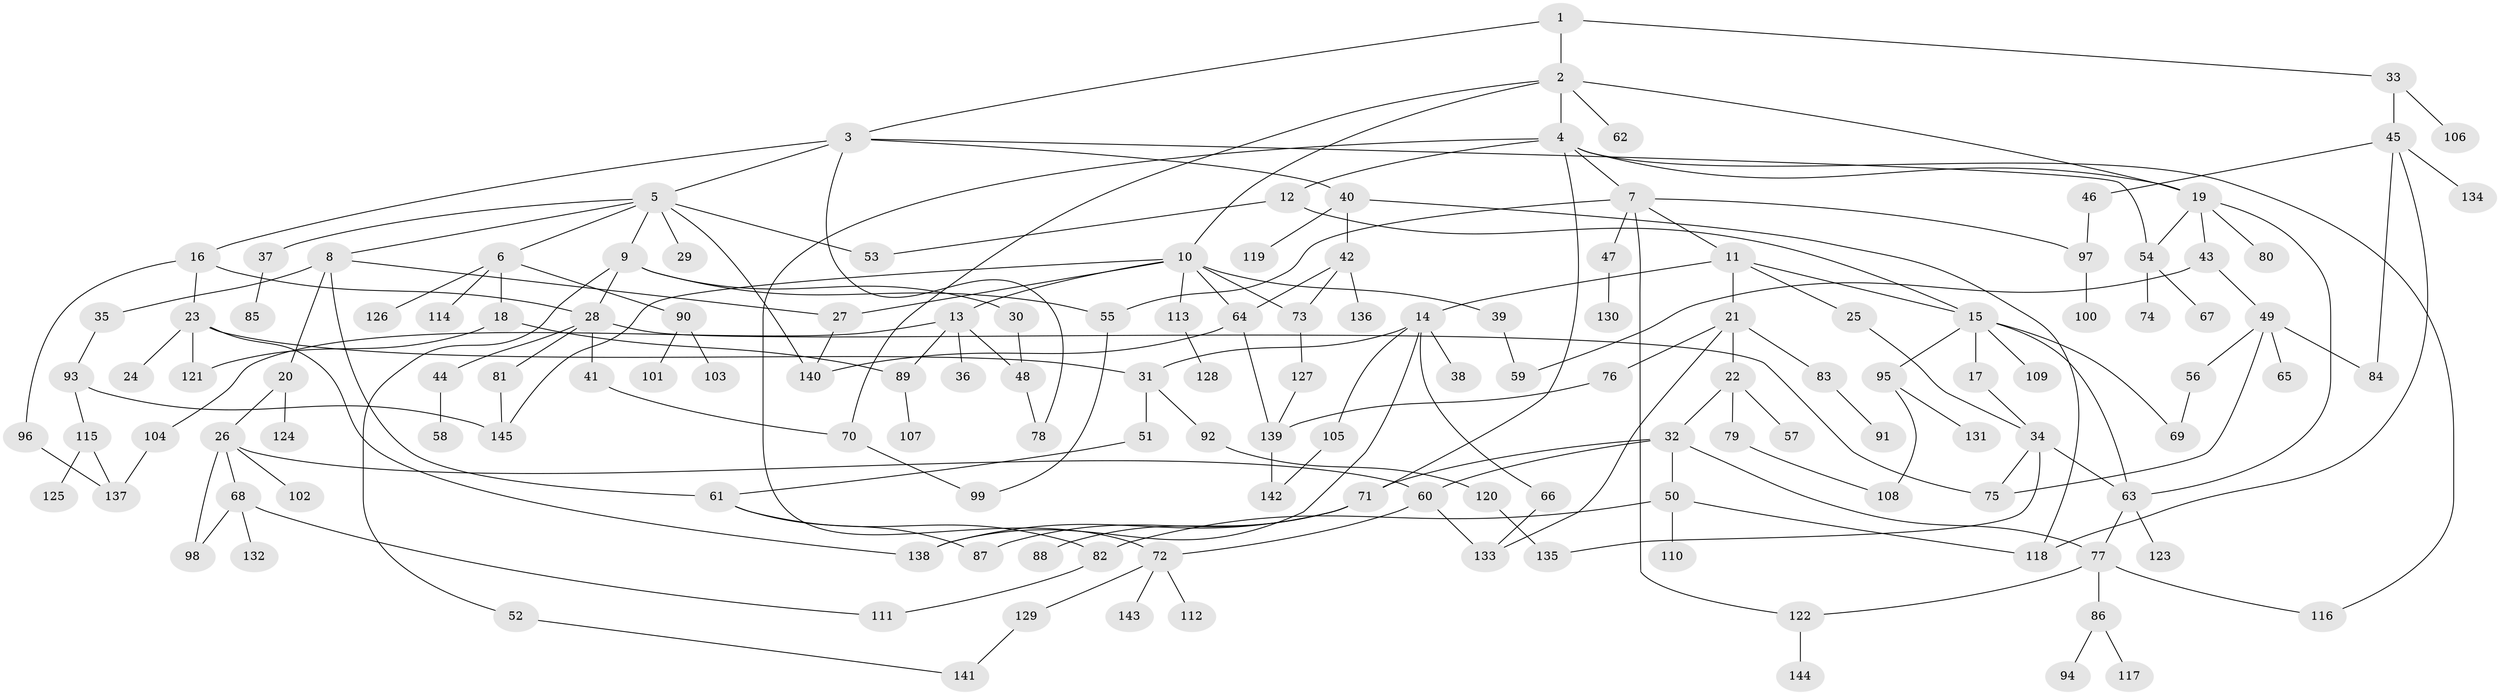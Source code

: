 // Generated by graph-tools (version 1.1) at 2025/01/03/09/25 03:01:09]
// undirected, 145 vertices, 198 edges
graph export_dot {
graph [start="1"]
  node [color=gray90,style=filled];
  1;
  2;
  3;
  4;
  5;
  6;
  7;
  8;
  9;
  10;
  11;
  12;
  13;
  14;
  15;
  16;
  17;
  18;
  19;
  20;
  21;
  22;
  23;
  24;
  25;
  26;
  27;
  28;
  29;
  30;
  31;
  32;
  33;
  34;
  35;
  36;
  37;
  38;
  39;
  40;
  41;
  42;
  43;
  44;
  45;
  46;
  47;
  48;
  49;
  50;
  51;
  52;
  53;
  54;
  55;
  56;
  57;
  58;
  59;
  60;
  61;
  62;
  63;
  64;
  65;
  66;
  67;
  68;
  69;
  70;
  71;
  72;
  73;
  74;
  75;
  76;
  77;
  78;
  79;
  80;
  81;
  82;
  83;
  84;
  85;
  86;
  87;
  88;
  89;
  90;
  91;
  92;
  93;
  94;
  95;
  96;
  97;
  98;
  99;
  100;
  101;
  102;
  103;
  104;
  105;
  106;
  107;
  108;
  109;
  110;
  111;
  112;
  113;
  114;
  115;
  116;
  117;
  118;
  119;
  120;
  121;
  122;
  123;
  124;
  125;
  126;
  127;
  128;
  129;
  130;
  131;
  132;
  133;
  134;
  135;
  136;
  137;
  138;
  139;
  140;
  141;
  142;
  143;
  144;
  145;
  1 -- 2;
  1 -- 3;
  1 -- 33;
  2 -- 4;
  2 -- 10;
  2 -- 19;
  2 -- 62;
  2 -- 70;
  3 -- 5;
  3 -- 16;
  3 -- 40;
  3 -- 78;
  3 -- 54;
  4 -- 7;
  4 -- 12;
  4 -- 71;
  4 -- 72;
  4 -- 19;
  4 -- 116;
  5 -- 6;
  5 -- 8;
  5 -- 9;
  5 -- 29;
  5 -- 37;
  5 -- 53;
  5 -- 140;
  6 -- 18;
  6 -- 90;
  6 -- 114;
  6 -- 126;
  7 -- 11;
  7 -- 47;
  7 -- 97;
  7 -- 55;
  7 -- 122;
  8 -- 20;
  8 -- 35;
  8 -- 61;
  8 -- 27;
  9 -- 30;
  9 -- 52;
  9 -- 55;
  9 -- 28;
  10 -- 13;
  10 -- 27;
  10 -- 39;
  10 -- 64;
  10 -- 113;
  10 -- 73;
  10 -- 145;
  11 -- 14;
  11 -- 21;
  11 -- 25;
  11 -- 15;
  12 -- 15;
  12 -- 53;
  13 -- 36;
  13 -- 48;
  13 -- 89;
  13 -- 104;
  14 -- 38;
  14 -- 66;
  14 -- 105;
  14 -- 138;
  14 -- 31;
  15 -- 17;
  15 -- 69;
  15 -- 95;
  15 -- 109;
  15 -- 63;
  16 -- 23;
  16 -- 28;
  16 -- 96;
  17 -- 34;
  18 -- 89;
  18 -- 121;
  19 -- 43;
  19 -- 54;
  19 -- 63;
  19 -- 80;
  20 -- 26;
  20 -- 124;
  21 -- 22;
  21 -- 76;
  21 -- 83;
  21 -- 133;
  22 -- 32;
  22 -- 57;
  22 -- 79;
  23 -- 24;
  23 -- 31;
  23 -- 121;
  23 -- 138;
  25 -- 34;
  26 -- 68;
  26 -- 98;
  26 -- 102;
  26 -- 60;
  27 -- 140;
  28 -- 41;
  28 -- 44;
  28 -- 81;
  28 -- 75;
  30 -- 48;
  31 -- 51;
  31 -- 92;
  32 -- 50;
  32 -- 60;
  32 -- 77;
  32 -- 71;
  33 -- 45;
  33 -- 106;
  34 -- 75;
  34 -- 135;
  34 -- 63;
  35 -- 93;
  37 -- 85;
  39 -- 59;
  40 -- 42;
  40 -- 119;
  40 -- 118;
  41 -- 70;
  42 -- 73;
  42 -- 136;
  42 -- 64;
  43 -- 49;
  43 -- 59;
  44 -- 58;
  45 -- 46;
  45 -- 134;
  45 -- 84;
  45 -- 118;
  46 -- 97;
  47 -- 130;
  48 -- 78;
  49 -- 56;
  49 -- 65;
  49 -- 75;
  49 -- 84;
  50 -- 110;
  50 -- 118;
  50 -- 82;
  51 -- 61;
  52 -- 141;
  54 -- 67;
  54 -- 74;
  55 -- 99;
  56 -- 69;
  60 -- 72;
  60 -- 133;
  61 -- 82;
  61 -- 87;
  63 -- 123;
  63 -- 77;
  64 -- 139;
  64 -- 140;
  66 -- 133;
  68 -- 111;
  68 -- 132;
  68 -- 98;
  70 -- 99;
  71 -- 87;
  71 -- 88;
  71 -- 138;
  72 -- 112;
  72 -- 129;
  72 -- 143;
  73 -- 127;
  76 -- 139;
  77 -- 86;
  77 -- 116;
  77 -- 122;
  79 -- 108;
  81 -- 145;
  82 -- 111;
  83 -- 91;
  86 -- 94;
  86 -- 117;
  89 -- 107;
  90 -- 101;
  90 -- 103;
  92 -- 120;
  93 -- 115;
  93 -- 145;
  95 -- 131;
  95 -- 108;
  96 -- 137;
  97 -- 100;
  104 -- 137;
  105 -- 142;
  113 -- 128;
  115 -- 125;
  115 -- 137;
  120 -- 135;
  122 -- 144;
  127 -- 139;
  129 -- 141;
  139 -- 142;
}
